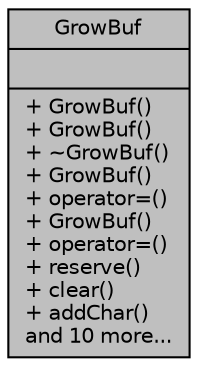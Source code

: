 digraph "GrowBuf"
{
 // LATEX_PDF_SIZE
  edge [fontname="Helvetica",fontsize="10",labelfontname="Helvetica",labelfontsize="10"];
  node [fontname="Helvetica",fontsize="10",shape=record];
  Node1 [label="{GrowBuf\n||+ GrowBuf()\l+ GrowBuf()\l+ ~GrowBuf()\l+ GrowBuf()\l+ operator=()\l+ GrowBuf()\l+ operator=()\l+ reserve()\l+ clear()\l+ addChar()\land 10 more...\l}",height=0.2,width=0.4,color="black", fillcolor="grey75", style="filled", fontcolor="black",tooltip=" "];
}
